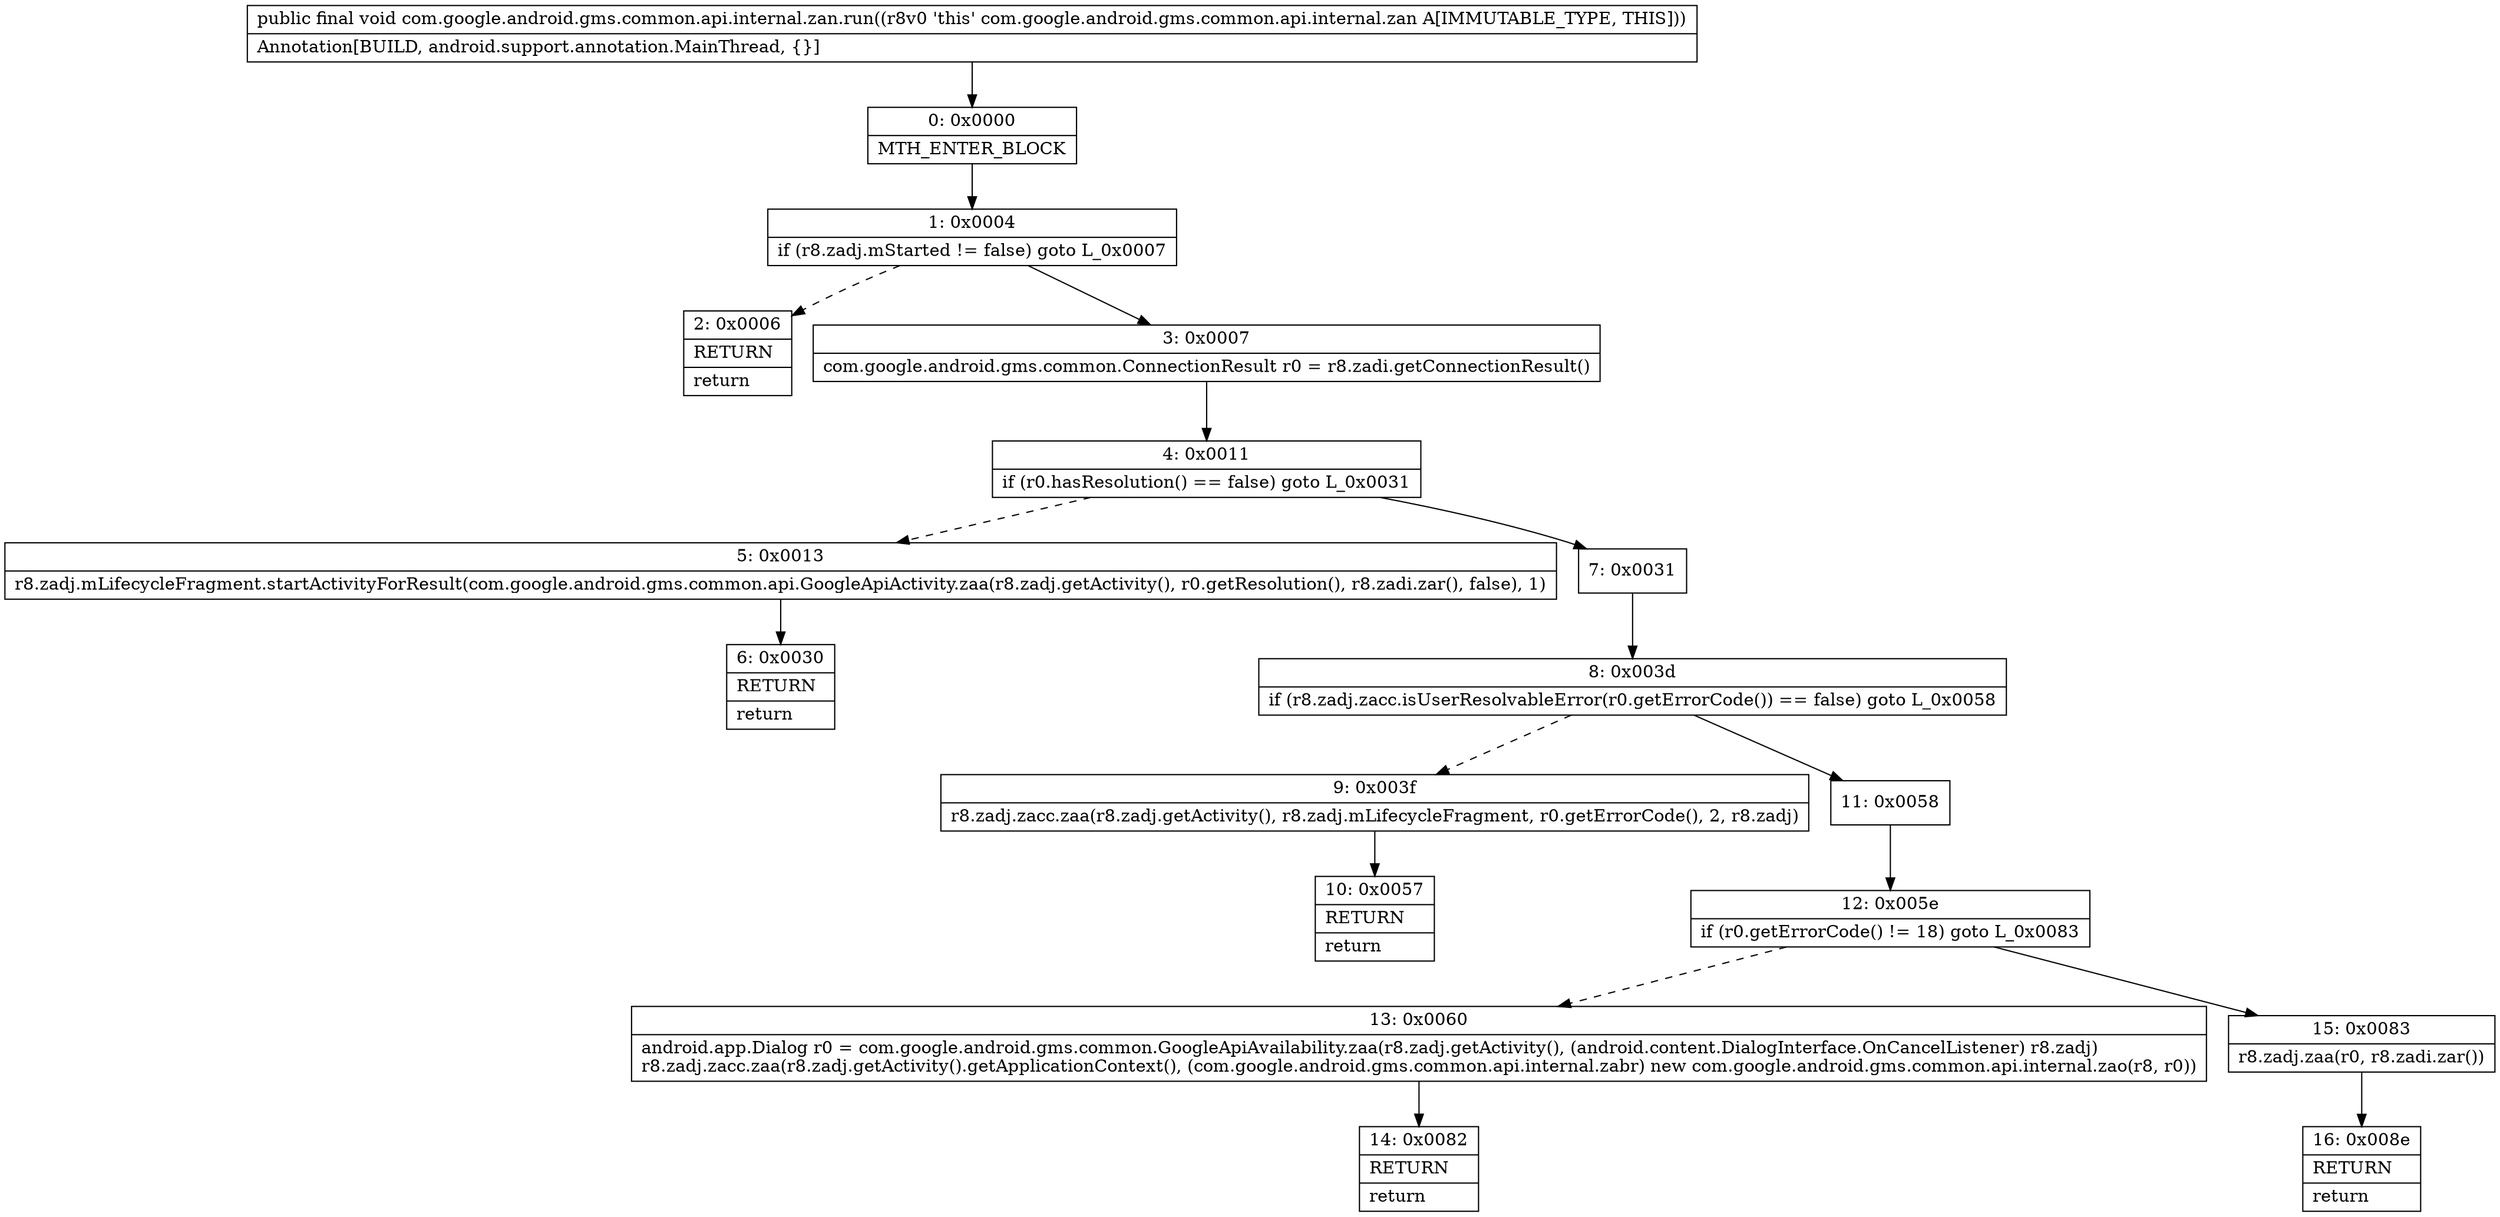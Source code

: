 digraph "CFG forcom.google.android.gms.common.api.internal.zan.run()V" {
Node_0 [shape=record,label="{0\:\ 0x0000|MTH_ENTER_BLOCK\l}"];
Node_1 [shape=record,label="{1\:\ 0x0004|if (r8.zadj.mStarted != false) goto L_0x0007\l}"];
Node_2 [shape=record,label="{2\:\ 0x0006|RETURN\l|return\l}"];
Node_3 [shape=record,label="{3\:\ 0x0007|com.google.android.gms.common.ConnectionResult r0 = r8.zadi.getConnectionResult()\l}"];
Node_4 [shape=record,label="{4\:\ 0x0011|if (r0.hasResolution() == false) goto L_0x0031\l}"];
Node_5 [shape=record,label="{5\:\ 0x0013|r8.zadj.mLifecycleFragment.startActivityForResult(com.google.android.gms.common.api.GoogleApiActivity.zaa(r8.zadj.getActivity(), r0.getResolution(), r8.zadi.zar(), false), 1)\l}"];
Node_6 [shape=record,label="{6\:\ 0x0030|RETURN\l|return\l}"];
Node_7 [shape=record,label="{7\:\ 0x0031}"];
Node_8 [shape=record,label="{8\:\ 0x003d|if (r8.zadj.zacc.isUserResolvableError(r0.getErrorCode()) == false) goto L_0x0058\l}"];
Node_9 [shape=record,label="{9\:\ 0x003f|r8.zadj.zacc.zaa(r8.zadj.getActivity(), r8.zadj.mLifecycleFragment, r0.getErrorCode(), 2, r8.zadj)\l}"];
Node_10 [shape=record,label="{10\:\ 0x0057|RETURN\l|return\l}"];
Node_11 [shape=record,label="{11\:\ 0x0058}"];
Node_12 [shape=record,label="{12\:\ 0x005e|if (r0.getErrorCode() != 18) goto L_0x0083\l}"];
Node_13 [shape=record,label="{13\:\ 0x0060|android.app.Dialog r0 = com.google.android.gms.common.GoogleApiAvailability.zaa(r8.zadj.getActivity(), (android.content.DialogInterface.OnCancelListener) r8.zadj)\lr8.zadj.zacc.zaa(r8.zadj.getActivity().getApplicationContext(), (com.google.android.gms.common.api.internal.zabr) new com.google.android.gms.common.api.internal.zao(r8, r0))\l}"];
Node_14 [shape=record,label="{14\:\ 0x0082|RETURN\l|return\l}"];
Node_15 [shape=record,label="{15\:\ 0x0083|r8.zadj.zaa(r0, r8.zadi.zar())\l}"];
Node_16 [shape=record,label="{16\:\ 0x008e|RETURN\l|return\l}"];
MethodNode[shape=record,label="{public final void com.google.android.gms.common.api.internal.zan.run((r8v0 'this' com.google.android.gms.common.api.internal.zan A[IMMUTABLE_TYPE, THIS]))  | Annotation[BUILD, android.support.annotation.MainThread, \{\}]\l}"];
MethodNode -> Node_0;
Node_0 -> Node_1;
Node_1 -> Node_2[style=dashed];
Node_1 -> Node_3;
Node_3 -> Node_4;
Node_4 -> Node_5[style=dashed];
Node_4 -> Node_7;
Node_5 -> Node_6;
Node_7 -> Node_8;
Node_8 -> Node_9[style=dashed];
Node_8 -> Node_11;
Node_9 -> Node_10;
Node_11 -> Node_12;
Node_12 -> Node_13[style=dashed];
Node_12 -> Node_15;
Node_13 -> Node_14;
Node_15 -> Node_16;
}

